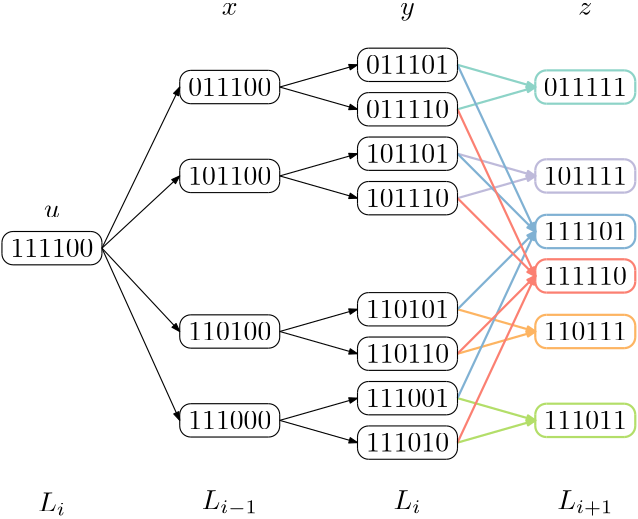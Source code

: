<?xml version="1.0"?>
<!DOCTYPE ipe SYSTEM "ipe.dtd">
<ipe version="70206" creator="Ipe 7.2.7">
<info created="D:20170811100651" modified="D:20170811110039"/>
<ipestyle name="basic">
<symbol name="arrow/arc(spx)">
<path stroke="sym-stroke" fill="sym-stroke" pen="sym-pen">
0 0 m
-1 0.333 l
-1 -0.333 l
h
</path>
</symbol>
<symbol name="arrow/farc(spx)">
<path stroke="sym-stroke" fill="white" pen="sym-pen">
0 0 m
-1 0.333 l
-1 -0.333 l
h
</path>
</symbol>
<symbol name="arrow/ptarc(spx)">
<path stroke="sym-stroke" fill="sym-stroke" pen="sym-pen">
0 0 m
-1 0.333 l
-0.8 0 l
-1 -0.333 l
h
</path>
</symbol>
<symbol name="arrow/fptarc(spx)">
<path stroke="sym-stroke" fill="white" pen="sym-pen">
0 0 m
-1 0.333 l
-0.8 0 l
-1 -0.333 l
h
</path>
</symbol>
<symbol name="mark/circle(sx)" transformations="translations">
<path fill="sym-stroke">
0.6 0 0 0.6 0 0 e
0.4 0 0 0.4 0 0 e
</path>
</symbol>
<symbol name="mark/disk(sx)" transformations="translations">
<path fill="sym-stroke">
0.6 0 0 0.6 0 0 e
</path>
</symbol>
<symbol name="mark/fdisk(sfx)" transformations="translations">
<group>
<path fill="sym-fill">
0.5 0 0 0.5 0 0 e
</path>
<path fill="sym-stroke" fillrule="eofill">
0.6 0 0 0.6 0 0 e
0.4 0 0 0.4 0 0 e
</path>
</group>
</symbol>
<symbol name="mark/box(sx)" transformations="translations">
<path fill="sym-stroke" fillrule="eofill">
-0.6 -0.6 m
0.6 -0.6 l
0.6 0.6 l
-0.6 0.6 l
h
-0.4 -0.4 m
0.4 -0.4 l
0.4 0.4 l
-0.4 0.4 l
h
</path>
</symbol>
<symbol name="mark/square(sx)" transformations="translations">
<path fill="sym-stroke">
-0.6 -0.6 m
0.6 -0.6 l
0.6 0.6 l
-0.6 0.6 l
h
</path>
</symbol>
<symbol name="mark/fsquare(sfx)" transformations="translations">
<group>
<path fill="sym-fill">
-0.5 -0.5 m
0.5 -0.5 l
0.5 0.5 l
-0.5 0.5 l
h
</path>
<path fill="sym-stroke" fillrule="eofill">
-0.6 -0.6 m
0.6 -0.6 l
0.6 0.6 l
-0.6 0.6 l
h
-0.4 -0.4 m
0.4 -0.4 l
0.4 0.4 l
-0.4 0.4 l
h
</path>
</group>
</symbol>
<symbol name="mark/cross(sx)" transformations="translations">
<group>
<path fill="sym-stroke">
-0.43 -0.57 m
0.57 0.43 l
0.43 0.57 l
-0.57 -0.43 l
h
</path>
<path fill="sym-stroke">
-0.43 0.57 m
0.57 -0.43 l
0.43 -0.57 l
-0.57 0.43 l
h
</path>
</group>
</symbol>
<symbol name="arrow/fnormal(spx)">
<path stroke="sym-stroke" fill="white" pen="sym-pen">
0 0 m
-1 0.333 l
-1 -0.333 l
h
</path>
</symbol>
<symbol name="arrow/pointed(spx)">
<path stroke="sym-stroke" fill="sym-stroke" pen="sym-pen">
0 0 m
-1 0.333 l
-0.8 0 l
-1 -0.333 l
h
</path>
</symbol>
<symbol name="arrow/fpointed(spx)">
<path stroke="sym-stroke" fill="white" pen="sym-pen">
0 0 m
-1 0.333 l
-0.8 0 l
-1 -0.333 l
h
</path>
</symbol>
<symbol name="arrow/linear(spx)">
<path stroke="sym-stroke" pen="sym-pen">
-1 0.333 m
0 0 l
-1 -0.333 l
</path>
</symbol>
<symbol name="arrow/fdouble(spx)">
<path stroke="sym-stroke" fill="white" pen="sym-pen">
0 0 m
-1 0.333 l
-1 -0.333 l
h
-1 0 m
-2 0.333 l
-2 -0.333 l
h
</path>
</symbol>
<symbol name="arrow/double(spx)">
<path stroke="sym-stroke" fill="sym-stroke" pen="sym-pen">
0 0 m
-1 0.333 l
-1 -0.333 l
h
-1 0 m
-2 0.333 l
-2 -0.333 l
h
</path>
</symbol>
<pen name="heavier" value="0.8"/>
<pen name="fat" value="1.2"/>
<pen name="ultrafat" value="2"/>
<symbolsize name="large" value="5"/>
<symbolsize name="small" value="2"/>
<symbolsize name="tiny" value="1.1"/>
<arrowsize name="large" value="10"/>
<arrowsize name="small" value="5"/>
<arrowsize name="tiny" value="3"/>
<color name="red" value="1 0 0"/>
<color name="green" value="0 1 0"/>
<color name="blue" value="0 0 1"/>
<color name="yellow" value="1 1 0"/>
<color name="orange" value="1 0.647 0"/>
<color name="gold" value="1 0.843 0"/>
<color name="purple" value="0.627 0.125 0.941"/>
<color name="gray" value="0.745"/>
<color name="brown" value="0.647 0.165 0.165"/>
<color name="navy" value="0 0 0.502"/>
<color name="pink" value="1 0.753 0.796"/>
<color name="seagreen" value="0.18 0.545 0.341"/>
<color name="turquoise" value="0.251 0.878 0.816"/>
<color name="violet" value="0.933 0.51 0.933"/>
<color name="darkblue" value="0 0 0.545"/>
<color name="darkcyan" value="0 0.545 0.545"/>
<color name="darkgray" value="0.663"/>
<color name="darkgreen" value="0 0.392 0"/>
<color name="darkmagenta" value="0.545 0 0.545"/>
<color name="darkorange" value="1 0.549 0"/>
<color name="darkred" value="0.545 0 0"/>
<color name="lightblue" value="0.678 0.847 0.902"/>
<color name="lightcyan" value="0.878 1 1"/>
<color name="lightgray" value="0.827"/>
<color name="lightgreen" value="0.565 0.933 0.565"/>
<color name="lightyellow" value="1 1 0.878"/>
<dashstyle name="dashed" value="[4] 0"/>
<dashstyle name="dotted" value="[1 3] 0"/>
<dashstyle name="dash dotted" value="[4 2 1 2] 0"/>
<dashstyle name="dash dot dotted" value="[4 2 1 2 1 2] 0"/>
<textsize name="large" value="\large"/>
<textsize name="small" value="\small"/>
<textsize name="tiny" value="\tiny"/>
<textsize name="Large" value="\Large"/>
<textsize name="LARGE" value="\LARGE"/>
<textsize name="huge" value="\huge"/>
<textsize name="Huge" value="\Huge"/>
<textsize name="footnote" value="\footnotesize"/>
<textstyle name="center" begin="\begin{center}" end="\end{center}"/>
<textstyle name="itemize" begin="\begin{itemize}" end="\end{itemize}"/>
<textstyle name="item" begin="\begin{itemize}\item{}" end="\end{itemize}"/>
<gridsize name="4 pts" value="4"/>
<gridsize name="8 pts (~3 mm)" value="8"/>
<gridsize name="16 pts (~6 mm)" value="16"/>
<gridsize name="32 pts (~12 mm)" value="32"/>
<gridsize name="10 pts (~3.5 mm)" value="10"/>
<gridsize name="20 pts (~7 mm)" value="20"/>
<gridsize name="14 pts (~5 mm)" value="14"/>
<gridsize name="28 pts (~10 mm)" value="28"/>
<gridsize name="56 pts (~20 mm)" value="56"/>
<anglesize name="90 deg" value="90"/>
<anglesize name="60 deg" value="60"/>
<anglesize name="45 deg" value="45"/>
<anglesize name="30 deg" value="30"/>
<anglesize name="22.5 deg" value="22.5"/>
<opacity name="10%" value="0.1"/>
<opacity name="30%" value="0.3"/>
<opacity name="50%" value="0.5"/>
<opacity name="75%" value="0.75"/>
<tiling name="falling" angle="-60" step="4" width="1"/>
<tiling name="rising" angle="30" step="4" width="1"/>
</ipestyle>
<ipestyle name="brew">
<color name="aliceblue" value="0.941 0.973 1"/>
<color name="brew1" value="0.552 0.827 0.78"/>
<color name="brew2" value="1 1 0.701"/>
<color name="brew3" value="0.745 0.729 0.854"/>
<color name="brew4" value="0.984 0.501 0.447"/>
<color name="brew5" value="0.501 0.694 0.827"/>
<color name="brew6" value="0.992 0.705 0.384"/>
<color name="brew7" value="0.701 0.87 0.411"/>
<color name="brew8" value="0.988 0.803 0.898"/>
</ipestyle>
<page>
<layer name="alpha"/>
<view layers="alpha" active="alpha"/>
<text layer="alpha" matrix="1 0 0 1 78 122" transformations="translations" pos="256 640" stroke="black" type="label" width="29.888" height="6.42" depth="0" halign="center" valign="center" style="math">011111</text>
<group matrix="1 0 0 1 76 120">
<path stroke="brew1" pen="heavier">
276 644 m
4 0 0 4 272 644 272 648 a
</path>
<path stroke="brew1" pen="heavier">
272 636 m
4 0 0 4 272 640 276 640 a
</path>
<path stroke="brew1" pen="heavier">
244 648 m
4 0 0 4 244 644 240 644 a
</path>
<path stroke="brew1" pen="heavier">
240 640 m
4 0 0 4 244 640 244 636 a
</path>
<path stroke="brew1" pen="heavier">
240 640 m
240 644 l
</path>
<path stroke="brew1" pen="heavier">
276 640 m
276 644 l
</path>
<path stroke="brew1" pen="heavier">
244 636 m
272 636 l
</path>
<path stroke="brew1" pen="heavier">
244 648 m
272 648 l
</path>
</group>
<text matrix="1 0 0 1 78 90" transformations="translations" pos="256 640" stroke="black" type="label" width="29.888" height="6.42" depth="0" halign="center" valign="center" style="math">101111</text>
<group matrix="1 0 0 1 76 88">
<path stroke="brew3" pen="heavier">
276 644 m
4 0 0 4 272 644 272 648 a
</path>
<path stroke="brew3" pen="heavier">
272 636 m
4 0 0 4 272 640 276 640 a
</path>
<path stroke="brew3" pen="heavier">
244 648 m
4 0 0 4 244 644 240 644 a
</path>
<path stroke="brew3" pen="heavier">
240 640 m
4 0 0 4 244 640 244 636 a
</path>
<path stroke="brew3" pen="heavier">
240 640 m
240 644 l
</path>
<path stroke="brew3" pen="heavier">
276 640 m
276 644 l
</path>
<path stroke="brew3" pen="heavier">
244 636 m
272 636 l
</path>
<path stroke="brew3" pen="heavier">
244 648 m
272 648 l
</path>
</group>
<text matrix="1 0 0 1 78 70" transformations="translations" pos="256 640" stroke="black" type="label" width="29.888" height="6.42" depth="0" halign="center" valign="center" style="math">111101</text>
<group matrix="1 0 0 1 76 68">
<path stroke="brew5" pen="heavier">
276 644 m
4 0 0 4 272 644 272 648 a
</path>
<path stroke="brew5" pen="heavier">
272 636 m
4 0 0 4 272 640 276 640 a
</path>
<path stroke="brew5" pen="heavier">
244 648 m
4 0 0 4 244 644 240 644 a
</path>
<path stroke="brew5" pen="heavier">
240 640 m
4 0 0 4 244 640 244 636 a
</path>
<path stroke="brew5" pen="heavier">
240 640 m
240 644 l
</path>
<path stroke="brew5" pen="heavier">
276 640 m
276 644 l
</path>
<path stroke="brew5" pen="heavier">
244 636 m
272 636 l
</path>
<path stroke="brew5" pen="heavier">
244 648 m
272 648 l
</path>
</group>
<text matrix="1 0 0 1 78 54" transformations="translations" pos="256 640" stroke="black" type="label" width="29.888" height="6.42" depth="0" halign="center" valign="center" style="math">111110</text>
<group matrix="1 0 0 1 76 52">
<path stroke="brew4" pen="heavier">
276 644 m
4 0 0 4 272 644 272 648 a
</path>
<path stroke="brew4" pen="heavier">
272 636 m
4 0 0 4 272 640 276 640 a
</path>
<path stroke="brew4" pen="heavier">
244 648 m
4 0 0 4 244 644 240 644 a
</path>
<path stroke="brew4" pen="heavier">
240 640 m
4 0 0 4 244 640 244 636 a
</path>
<path stroke="brew4" pen="heavier">
240 640 m
240 644 l
</path>
<path stroke="brew4" pen="heavier">
276 640 m
276 644 l
</path>
<path stroke="brew4" pen="heavier">
244 636 m
272 636 l
</path>
<path stroke="brew4" pen="heavier">
244 648 m
272 648 l
</path>
</group>
<text matrix="1 0 0 1 78 34" transformations="translations" pos="256 640" stroke="black" type="label" width="29.888" height="6.42" depth="0" halign="center" valign="center" style="math">110111</text>
<group matrix="1 0 0 1 76 32">
<path stroke="brew6" pen="heavier">
276 644 m
4 0 0 4 272 644 272 648 a
</path>
<path stroke="brew6" pen="heavier">
272 636 m
4 0 0 4 272 640 276 640 a
</path>
<path stroke="brew6" pen="heavier">
244 648 m
4 0 0 4 244 644 240 644 a
</path>
<path stroke="brew6" pen="heavier">
240 640 m
4 0 0 4 244 640 244 636 a
</path>
<path stroke="brew6" pen="heavier">
240 640 m
240 644 l
</path>
<path stroke="brew6" pen="heavier">
276 640 m
276 644 l
</path>
<path stroke="brew6" pen="heavier">
244 636 m
272 636 l
</path>
<path stroke="brew6" pen="heavier">
244 648 m
272 648 l
</path>
</group>
<text matrix="1 0 0 1 78 2" transformations="translations" pos="256 640" stroke="black" type="label" width="29.888" height="6.42" depth="0" halign="center" valign="center" style="math">111011</text>
<group matrix="1 0 0 1 76 0">
<path stroke="brew7" pen="heavier">
276 644 m
4 0 0 4 272 644 272 648 a
</path>
<path stroke="brew7" pen="heavier">
272 636 m
4 0 0 4 272 640 276 640 a
</path>
<path stroke="brew7" pen="heavier">
244 648 m
4 0 0 4 244 644 240 644 a
</path>
<path stroke="brew7" pen="heavier">
240 640 m
4 0 0 4 244 640 244 636 a
</path>
<path stroke="brew7" pen="heavier">
240 640 m
240 644 l
</path>
<path stroke="brew7" pen="heavier">
276 640 m
276 644 l
</path>
<path stroke="brew7" pen="heavier">
244 636 m
272 636 l
</path>
<path stroke="brew7" pen="heavier">
244 648 m
272 648 l
</path>
</group>
<path stroke="brew1" pen="heavier" arrow="normal/tiny">
288 770 m
316 762 l
</path>
<path stroke="brew1" pen="heavier" arrow="normal/tiny">
288 754 m
316 762 l
</path>
<path stroke="brew3" pen="heavier" arrow="normal/tiny">
288 738 m
316 730 l
</path>
<path stroke="brew3" pen="heavier" arrow="normal/tiny">
288 722 m
316 730 l
</path>
<path stroke="brew6" pen="heavier" arrow="normal/tiny">
288 682 m
316 674 l
</path>
<path stroke="brew6" pen="heavier" arrow="normal/tiny">
288 666 m
316 674 l
</path>
<path stroke="brew7" pen="heavier" arrow="normal/tiny">
288 650 m
316 642 l
</path>
<path stroke="brew7" pen="heavier" arrow="normal/tiny">
288 634 m
316 642 l
</path>
<path stroke="brew4" pen="heavier" arrow="normal/tiny">
288 634 m
316 694 l
</path>
<path stroke="brew5" pen="heavier" arrow="normal/tiny">
288 650 m
316 710 l
</path>
<path stroke="brew4" pen="heavier" arrow="normal/tiny">
288 666 m
316 694 l
</path>
<path stroke="brew5" pen="heavier" arrow="normal/tiny">
288 682 m
316 710 l
</path>
<path stroke="brew4" pen="heavier" arrow="normal/tiny">
288 722 m
316 694 l
</path>
<path stroke="brew5" pen="heavier" arrow="normal/tiny">
288 738 m
316 710 l
</path>
<path stroke="brew4" pen="heavier" arrow="normal/tiny">
288 754 m
316 694 l
</path>
<path stroke="brew5" pen="heavier" arrow="normal/tiny">
288 770 m
316 710 l
</path>
<text matrix="1 0 0 1 -114 64" transformations="translations" pos="256 640" stroke="black" type="label" width="29.888" height="6.42" depth="0" halign="center" valign="center" style="math">111100</text>
<group matrix="1 0 0 1 -116 62">
<path stroke="black">
276 644 m
4 0 0 4 272 644 272 648 a
</path>
<path stroke="black">
272 636 m
4 0 0 4 272 640 276 640 a
</path>
<path stroke="black">
244 648 m
4 0 0 4 244 644 240 644 a
</path>
<path stroke="black">
240 640 m
4 0 0 4 244 640 244 636 a
</path>
<path stroke="black">
240 640 m
240 644 l
</path>
<path stroke="black">
276 640 m
276 644 l
</path>
<path stroke="black">
244 636 m
272 636 l
</path>
<path stroke="black">
244 648 m
272 648 l
</path>
</group>
<text matrix="1 0 0 1 14 -6" transformations="translations" pos="256 640" stroke="black" type="label" width="29.888" height="6.42" depth="0" halign="center" valign="center" style="math">111010</text>
<group matrix="1 0 0 1 12 -8">
<path stroke="black">
276 644 m
4 0 0 4 272 644 272 648 a
</path>
<path stroke="black">
272 636 m
4 0 0 4 272 640 276 640 a
</path>
<path stroke="black">
244 648 m
4 0 0 4 244 644 240 644 a
</path>
<path stroke="black">
240 640 m
4 0 0 4 244 640 244 636 a
</path>
<path stroke="black">
240 640 m
240 644 l
</path>
<path stroke="black">
276 640 m
276 644 l
</path>
<path stroke="black">
244 636 m
272 636 l
</path>
<path stroke="black">
244 648 m
272 648 l
</path>
</group>
<text matrix="1 0 0 1 14 10" transformations="translations" pos="256 640" stroke="black" type="label" width="29.888" height="6.42" depth="0" halign="center" valign="center" style="math">111001</text>
<group matrix="1 0 0 1 12 8">
<path stroke="black">
276 644 m
4 0 0 4 272 644 272 648 a
</path>
<path stroke="black">
272 636 m
4 0 0 4 272 640 276 640 a
</path>
<path stroke="black">
244 648 m
4 0 0 4 244 644 240 644 a
</path>
<path stroke="black">
240 640 m
4 0 0 4 244 640 244 636 a
</path>
<path stroke="black">
240 640 m
240 644 l
</path>
<path stroke="black">
276 640 m
276 644 l
</path>
<path stroke="black">
244 636 m
272 636 l
</path>
<path stroke="black">
244 648 m
272 648 l
</path>
</group>
<text matrix="1 0 0 1 14 26" transformations="translations" pos="256 640" stroke="black" type="label" width="29.888" height="6.42" depth="0" halign="center" valign="center" style="math">110110</text>
<group matrix="1 0 0 1 12 24">
<path stroke="black">
276 644 m
4 0 0 4 272 644 272 648 a
</path>
<path stroke="black">
272 636 m
4 0 0 4 272 640 276 640 a
</path>
<path stroke="black">
244 648 m
4 0 0 4 244 644 240 644 a
</path>
<path stroke="black">
240 640 m
4 0 0 4 244 640 244 636 a
</path>
<path stroke="black">
240 640 m
240 644 l
</path>
<path stroke="black">
276 640 m
276 644 l
</path>
<path stroke="black">
244 636 m
272 636 l
</path>
<path stroke="black">
244 648 m
272 648 l
</path>
</group>
<text matrix="1 0 0 1 14 42" transformations="translations" pos="256 640" stroke="black" type="label" width="29.888" height="6.42" depth="0" halign="center" valign="center" style="math">110101</text>
<group matrix="1 0 0 1 12 40">
<path stroke="black">
276 644 m
4 0 0 4 272 644 272 648 a
</path>
<path stroke="black">
272 636 m
4 0 0 4 272 640 276 640 a
</path>
<path stroke="black">
244 648 m
4 0 0 4 244 644 240 644 a
</path>
<path stroke="black">
240 640 m
4 0 0 4 244 640 244 636 a
</path>
<path stroke="black">
240 640 m
240 644 l
</path>
<path stroke="black">
276 640 m
276 644 l
</path>
<path stroke="black">
244 636 m
272 636 l
</path>
<path stroke="black">
244 648 m
272 648 l
</path>
</group>
<text matrix="1 0 0 1 14 82" transformations="translations" pos="256 640" stroke="black" type="label" width="29.888" height="6.42" depth="0" halign="center" valign="center" style="math">101110</text>
<group matrix="1 0 0 1 12 80">
<path stroke="black">
276 644 m
4 0 0 4 272 644 272 648 a
</path>
<path stroke="black">
272 636 m
4 0 0 4 272 640 276 640 a
</path>
<path stroke="black">
244 648 m
4 0 0 4 244 644 240 644 a
</path>
<path stroke="black">
240 640 m
4 0 0 4 244 640 244 636 a
</path>
<path stroke="black">
240 640 m
240 644 l
</path>
<path stroke="black">
276 640 m
276 644 l
</path>
<path stroke="black">
244 636 m
272 636 l
</path>
<path stroke="black">
244 648 m
272 648 l
</path>
</group>
<text matrix="1 0 0 1 14 98" transformations="translations" pos="256 640" stroke="black" type="label" width="29.888" height="6.42" depth="0" halign="center" valign="center" style="math">101101</text>
<group matrix="1 0 0 1 12 96">
<path stroke="black">
276 644 m
4 0 0 4 272 644 272 648 a
</path>
<path stroke="black">
272 636 m
4 0 0 4 272 640 276 640 a
</path>
<path stroke="black">
244 648 m
4 0 0 4 244 644 240 644 a
</path>
<path stroke="black">
240 640 m
4 0 0 4 244 640 244 636 a
</path>
<path stroke="black">
240 640 m
240 644 l
</path>
<path stroke="black">
276 640 m
276 644 l
</path>
<path stroke="black">
244 636 m
272 636 l
</path>
<path stroke="black">
244 648 m
272 648 l
</path>
</group>
<text matrix="1 0 0 1 14 114" transformations="translations" pos="256 640" stroke="black" type="label" width="29.888" height="6.42" depth="0" halign="center" valign="center" style="math">011110</text>
<group matrix="1 0 0 1 12 112">
<path stroke="black">
276 644 m
4 0 0 4 272 644 272 648 a
</path>
<path stroke="black">
272 636 m
4 0 0 4 272 640 276 640 a
</path>
<path stroke="black">
244 648 m
4 0 0 4 244 644 240 644 a
</path>
<path stroke="black">
240 640 m
4 0 0 4 244 640 244 636 a
</path>
<path stroke="black">
240 640 m
240 644 l
</path>
<path stroke="black">
276 640 m
276 644 l
</path>
<path stroke="black">
244 636 m
272 636 l
</path>
<path stroke="black">
244 648 m
272 648 l
</path>
</group>
<text matrix="1 0 0 1 14 130" transformations="translations" pos="256 640" stroke="black" type="label" width="29.888" height="6.42" depth="0" halign="center" valign="center" style="math">011101</text>
<group matrix="1 0 0 1 12 128">
<path stroke="black">
276 644 m
4 0 0 4 272 644 272 648 a
</path>
<path stroke="black">
272 636 m
4 0 0 4 272 640 276 640 a
</path>
<path stroke="black">
244 648 m
4 0 0 4 244 644 240 644 a
</path>
<path stroke="black">
240 640 m
4 0 0 4 244 640 244 636 a
</path>
<path stroke="black">
240 640 m
240 644 l
</path>
<path stroke="black">
276 640 m
276 644 l
</path>
<path stroke="black">
244 636 m
272 636 l
</path>
<path stroke="black">
244 648 m
272 648 l
</path>
</group>
<text matrix="1 0 0 1 -50 122" transformations="translations" pos="256 640" stroke="black" type="label" width="29.888" height="6.42" depth="0" halign="center" valign="center" style="math">011100</text>
<group matrix="1 0 0 1 -52 120">
<path stroke="black">
276 644 m
4 0 0 4 272 644 272 648 a
</path>
<path stroke="black">
272 636 m
4 0 0 4 272 640 276 640 a
</path>
<path stroke="black">
244 648 m
4 0 0 4 244 644 240 644 a
</path>
<path stroke="black">
240 640 m
4 0 0 4 244 640 244 636 a
</path>
<path stroke="black">
240 640 m
240 644 l
</path>
<path stroke="black">
276 640 m
276 644 l
</path>
<path stroke="black">
244 636 m
272 636 l
</path>
<path stroke="black">
244 648 m
272 648 l
</path>
</group>
<text matrix="1 0 0 1 -50 90" transformations="translations" pos="256 640" stroke="black" type="label" width="29.888" height="6.42" depth="0" halign="center" valign="center" style="math">101100</text>
<group matrix="1 0 0 1 -52 88">
<path stroke="black">
276 644 m
4 0 0 4 272 644 272 648 a
</path>
<path stroke="black">
272 636 m
4 0 0 4 272 640 276 640 a
</path>
<path stroke="black">
244 648 m
4 0 0 4 244 644 240 644 a
</path>
<path stroke="black">
240 640 m
4 0 0 4 244 640 244 636 a
</path>
<path stroke="black">
240 640 m
240 644 l
</path>
<path stroke="black">
276 640 m
276 644 l
</path>
<path stroke="black">
244 636 m
272 636 l
</path>
<path stroke="black">
244 648 m
272 648 l
</path>
</group>
<text matrix="1 0 0 1 -50 34" transformations="translations" pos="256 640" stroke="black" type="label" width="29.888" height="6.42" depth="0" halign="center" valign="center" style="math">110100</text>
<group matrix="1 0 0 1 -52 32">
<path stroke="black">
276 644 m
4 0 0 4 272 644 272 648 a
</path>
<path stroke="black">
272 636 m
4 0 0 4 272 640 276 640 a
</path>
<path stroke="black">
244 648 m
4 0 0 4 244 644 240 644 a
</path>
<path stroke="black">
240 640 m
4 0 0 4 244 640 244 636 a
</path>
<path stroke="black">
240 640 m
240 644 l
</path>
<path stroke="black">
276 640 m
276 644 l
</path>
<path stroke="black">
244 636 m
272 636 l
</path>
<path stroke="black">
244 648 m
272 648 l
</path>
</group>
<text matrix="1 0 0 1 -50 2" transformations="translations" pos="256 640" stroke="black" type="label" width="29.888" height="6.42" depth="0" halign="center" valign="center" style="math">111000</text>
<group matrix="1 0 0 1 -52 0">
<path stroke="black">
276 644 m
4 0 0 4 272 644 272 648 a
</path>
<path stroke="black">
272 636 m
4 0 0 4 272 640 276 640 a
</path>
<path stroke="black">
244 648 m
4 0 0 4 244 644 240 644 a
</path>
<path stroke="black">
240 640 m
4 0 0 4 244 640 244 636 a
</path>
<path stroke="black">
240 640 m
240 644 l
</path>
<path stroke="black">
276 640 m
276 644 l
</path>
<path stroke="black">
244 636 m
272 636 l
</path>
<path stroke="black">
244 648 m
272 648 l
</path>
</group>
<path stroke="black" arrow="normal/tiny">
224 762 m
252 770 l
</path>
<path stroke="black" arrow="normal/tiny">
224 762 m
252 754 l
</path>
<path stroke="black" arrow="normal/tiny">
224 730 m
252 738 l
</path>
<path stroke="black" arrow="normal/tiny">
224 730 m
252 722 l
</path>
<path matrix="1 0 0 1 0 -24" stroke="black" arrow="normal/tiny">
224 698 m
252 706 l
</path>
<path matrix="1 0 0 1 0 -24" stroke="black" arrow="normal/tiny">
224 698 m
252 690 l
</path>
<path matrix="1 0 0 1 0 -24" stroke="black" arrow="normal/tiny">
224 666 m
252 674 l
</path>
<path matrix="1 0 0 1 0 -24" stroke="black" arrow="normal/tiny">
224 666 m
252 658 l
</path>
<text matrix="1 0 0 1 -2.00886 -24.83" transformations="translations" pos="144.009 634.04" stroke="black" type="label" width="10.097" height="6.812" depth="1.49" halign="center" valign="baseline" style="math">L_i</text>
<text matrix="1 0 0 1 61.991 -24" transformations="translations" pos="144.009 634.04" stroke="black" type="label" width="20.295" height="6.812" depth="2.32" halign="center" valign="baseline" style="math">L_{i-1}</text>
<text matrix="1 0 0 1 125.991 -24" transformations="translations" pos="144.009 634.04" stroke="black" type="label" width="10.097" height="6.812" depth="1.49" halign="center" valign="baseline" style="math">L_i</text>
<text matrix="1 0 0 1 189.991 -24" transformations="translations" pos="144.009 634.04" stroke="black" type="label" width="20.184" height="6.812" depth="2.32" halign="center" valign="baseline" style="math">L_{i+1}</text>
<text matrix="1 0 0 1 -2.00886 81" transformations="translations" pos="144.009 634.04" stroke="black" type="label" width="5.703" height="4.289" depth="0" halign="center" valign="baseline" style="math">u</text>
<text matrix="1 0 0 1 61.991 154" transformations="translations" pos="144.009 634.04" stroke="black" type="label" width="5.694" height="4.289" depth="0" halign="center" valign="baseline" style="math">x</text>
<text matrix="1 0 0 1 125.991 154" transformations="translations" pos="144.009 634.04" stroke="black" type="label" width="5.242" height="4.297" depth="1.93" halign="center" valign="baseline" style="math">y</text>
<text matrix="1 0 0 1 189.991 154" transformations="translations" pos="144.009 634.04" stroke="black" type="label" width="5.071" height="4.289" depth="0" halign="center" valign="baseline" style="math">z</text>
<path stroke="black" arrow="normal/tiny">
160 704 m
188 762 l
</path>
<path stroke="black" arrow="normal/tiny">
160 704 m
188 730 l
</path>
<path stroke="black" arrow="normal/tiny">
160 704 m
188 674 l
</path>
<path stroke="black" arrow="normal/tiny">
160 704 m
188 642 l
</path>
</page>
</ipe>
